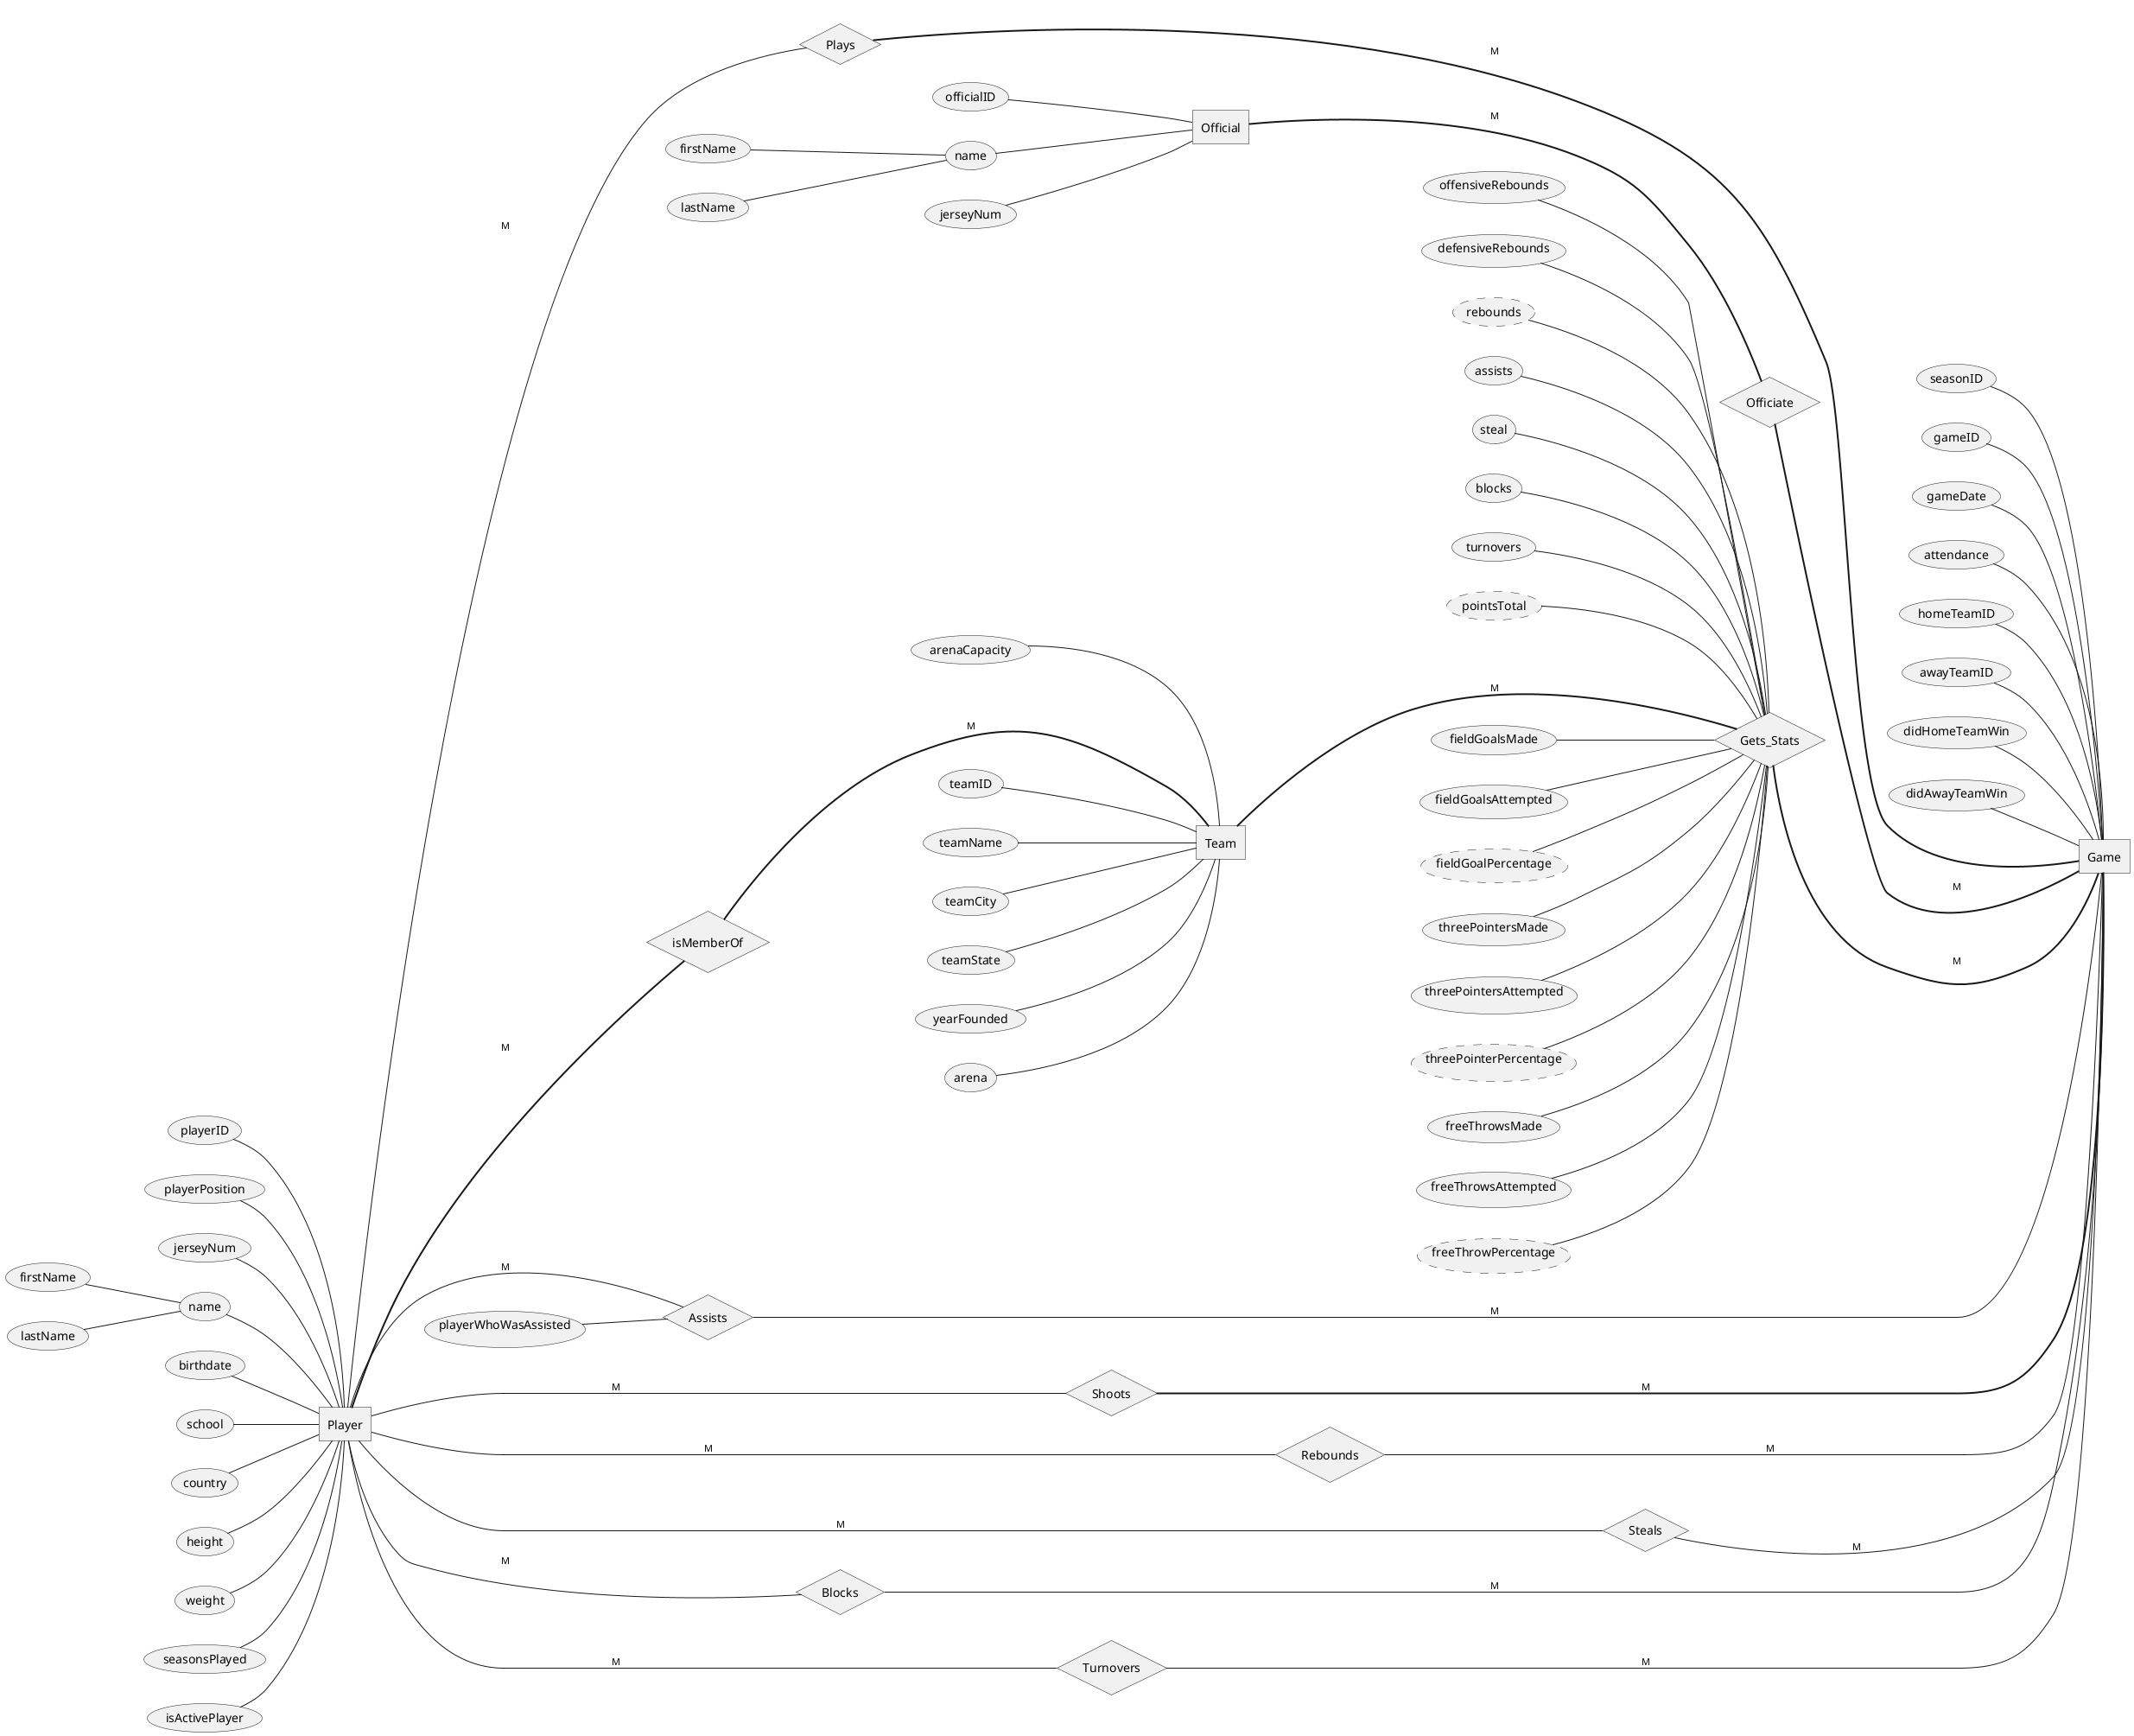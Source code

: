 @startchen
left to right direction

entity Player {
    playerID
    playerPosition
    jerseyNum
    name {
        firstName
        lastName
    }
    birthdate
    school
    country
    height
    weight
    seasonsPlayed
    isActivePlayer
}

entity Game {
    seasonID
    gameID
    gameDate
    attendance

    homeTeamID
    awayTeamID

    didHomeTeamWin
    didAwayTeamWin
}

' Add gameID To relationship
entity Official {
    officialID
    name {
        firstName
        lastName
    }
    jerseyNum

}


entity Team {
    teamID
    teamName
    teamCity
    teamState
    yearFounded
    arena
    arenaCapacity

}


relationship Plays {

}

relationship Shoots {

}


relationship Assists {
    playerWhoWasAssisted

}

relationship Rebounds {

}

relationship Steals {

}

relationship Blocks {

}

relationship Turnovers{

}

relationship isMemberOf {

}

relationship Officiate {

}

relationship Gets_Stats {
    fieldGoalsMade
    fieldGoalsAttempted
    fieldGoalPercentage <<derived>>

    threePointersMade
    threePointersAttempted
    threePointerPercentage <<derived>>

    freeThrowsMade
    freeThrowsAttempted
    freeThrowPercentage <<derived>>

    offensiveRebounds
    defensiveRebounds

    rebounds <<derived>>
    assists
    steal
    blocks
    turnovers

    pointsTotal <<derived>>
}


Player -M- Plays
Plays =M= Game 

Player -M- Shoots
Shoots =M= Game 

Player -M- Rebounds
Rebounds -M- Game 

Player -M- Steals
Steals -M- Game 

Player -M- Blocks
Blocks -M- Game 

Player -M- Turnovers
Turnovers -M- Game 

Player -M- Assists
Assists -M- Game 

Player =M= isMemberOf
isMemberOf =M= Team

Official =M= Officiate
Officiate =M= Game

Team =M= Gets_Stats
Gets_Stats =M- Game

@endchen